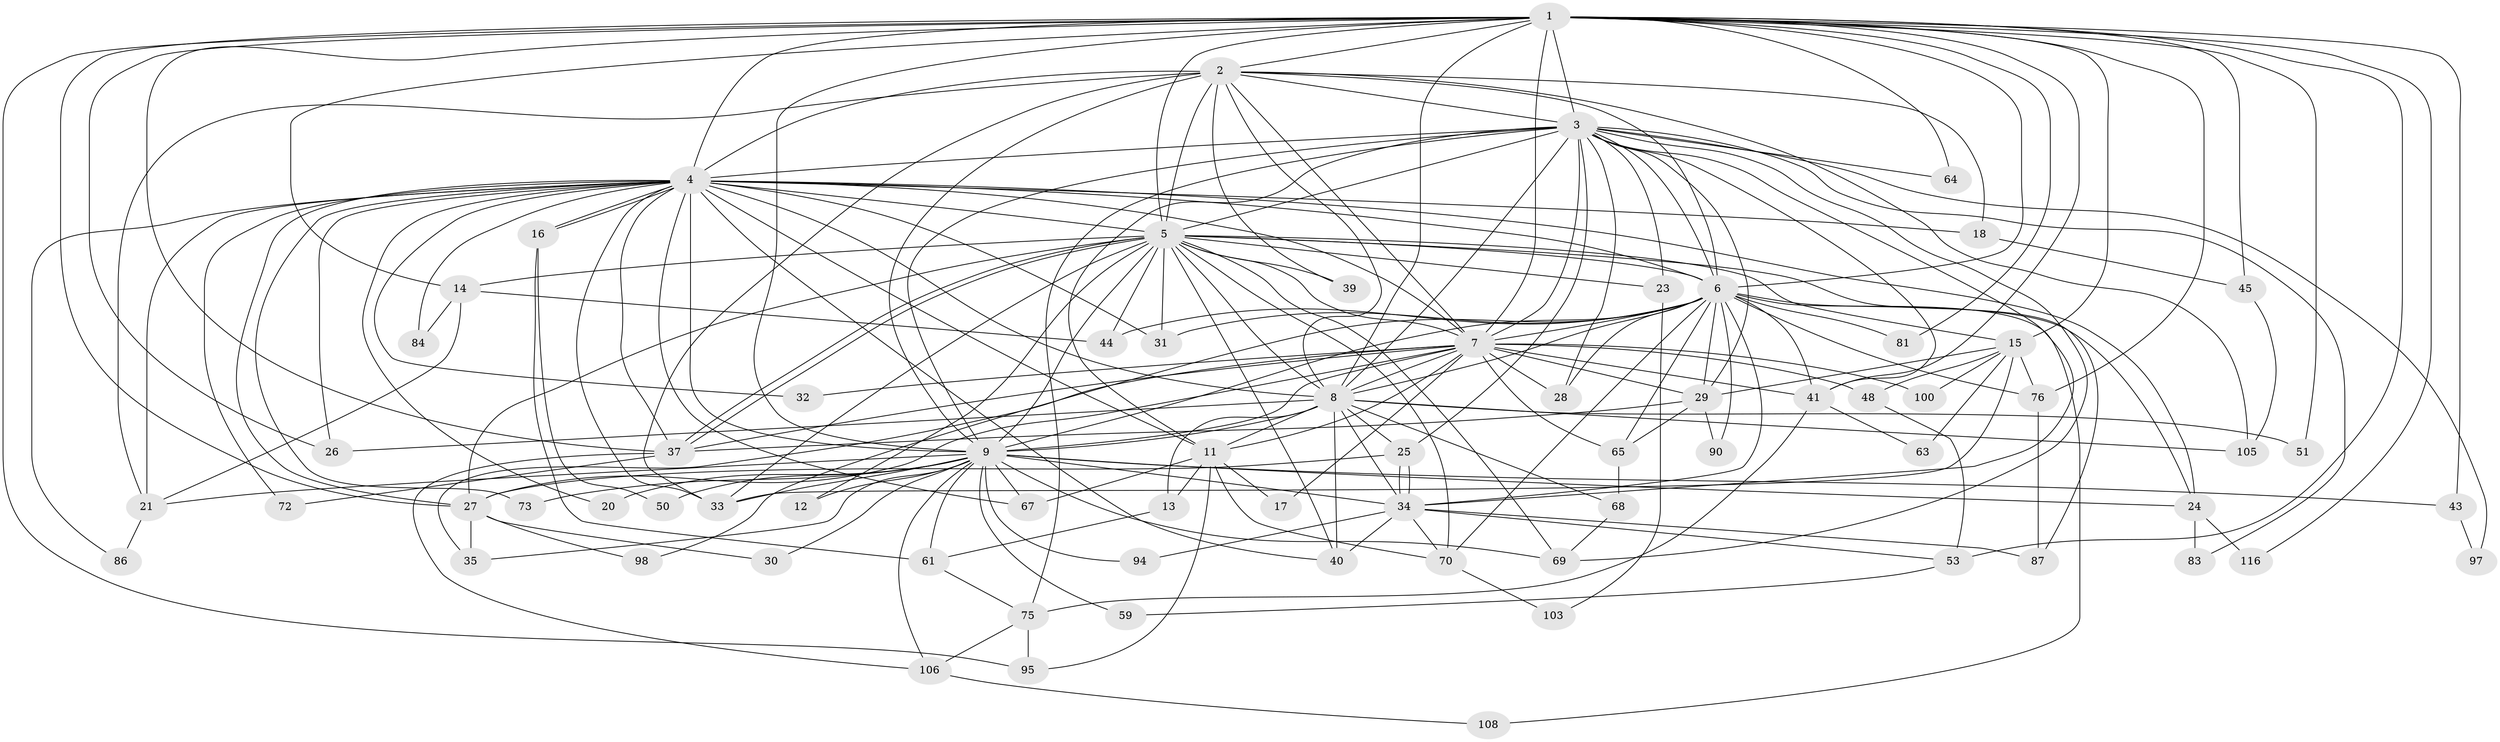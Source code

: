 // original degree distribution, {30: 0.006896551724137931, 14: 0.006896551724137931, 24: 0.013793103448275862, 33: 0.006896551724137931, 26: 0.006896551724137931, 23: 0.006896551724137931, 21: 0.013793103448275862, 25: 0.006896551724137931, 6: 0.027586206896551724, 2: 0.4827586206896552, 3: 0.25517241379310346, 5: 0.05517241379310345, 8: 0.006896551724137931, 4: 0.0896551724137931, 7: 0.013793103448275862}
// Generated by graph-tools (version 1.1) at 2025/13/03/09/25 04:13:45]
// undirected, 72 vertices, 206 edges
graph export_dot {
graph [start="1"]
  node [color=gray90,style=filled];
  1;
  2;
  3;
  4;
  5 [super="+55"];
  6 [super="+130+38"];
  7;
  8 [super="+92+36+91+74+19+54"];
  9 [super="+118+22+125+121+139+57+96+113+10"];
  11 [super="+49"];
  12;
  13;
  14;
  15;
  16;
  17;
  18;
  20;
  21 [super="+80+124"];
  23;
  24;
  25;
  26 [super="+99"];
  27 [super="+136+42"];
  28 [super="+78"];
  29 [super="+77+52"];
  30;
  31 [super="+132"];
  32;
  33 [super="+58"];
  34 [super="+120+46+47"];
  35 [super="+82"];
  37 [super="+128+89+101+62"];
  39;
  40 [super="+115"];
  41 [super="+111+60"];
  43 [super="+141"];
  44 [super="+145"];
  45;
  48;
  50;
  51;
  53;
  59;
  61 [super="+66"];
  63;
  64;
  65 [super="+102"];
  67;
  68;
  69 [super="+144+71"];
  70 [super="+140"];
  72;
  73;
  75 [super="+79"];
  76 [super="+93"];
  81;
  83;
  84;
  86;
  87;
  90;
  94 [super="+104"];
  95 [super="+114"];
  97;
  98;
  100;
  103;
  105 [super="+123"];
  106 [super="+107"];
  108;
  116 [super="+127"];
  1 -- 2;
  1 -- 3;
  1 -- 4;
  1 -- 5;
  1 -- 6 [weight=2];
  1 -- 7;
  1 -- 8 [weight=3];
  1 -- 9 [weight=3];
  1 -- 14;
  1 -- 15;
  1 -- 26;
  1 -- 27;
  1 -- 43 [weight=2];
  1 -- 45;
  1 -- 51;
  1 -- 53;
  1 -- 64;
  1 -- 76;
  1 -- 81;
  1 -- 116;
  1 -- 37;
  1 -- 95;
  1 -- 41 [weight=2];
  2 -- 3;
  2 -- 4;
  2 -- 5;
  2 -- 6;
  2 -- 7;
  2 -- 8;
  2 -- 9 [weight=2];
  2 -- 18;
  2 -- 21;
  2 -- 39;
  2 -- 105;
  2 -- 33;
  3 -- 4;
  3 -- 5;
  3 -- 6;
  3 -- 7;
  3 -- 8;
  3 -- 9 [weight=5];
  3 -- 11;
  3 -- 23;
  3 -- 25;
  3 -- 29;
  3 -- 41;
  3 -- 64;
  3 -- 83;
  3 -- 97;
  3 -- 28;
  3 -- 34;
  3 -- 69;
  3 -- 75;
  4 -- 5 [weight=2];
  4 -- 6;
  4 -- 7;
  4 -- 8 [weight=2];
  4 -- 9 [weight=4];
  4 -- 11;
  4 -- 16;
  4 -- 16;
  4 -- 18;
  4 -- 20;
  4 -- 24;
  4 -- 26;
  4 -- 31;
  4 -- 32;
  4 -- 67;
  4 -- 72;
  4 -- 73;
  4 -- 84;
  4 -- 86;
  4 -- 27;
  4 -- 40;
  4 -- 21 [weight=2];
  4 -- 37;
  4 -- 33;
  5 -- 6 [weight=2];
  5 -- 7;
  5 -- 8;
  5 -- 9 [weight=2];
  5 -- 12;
  5 -- 14;
  5 -- 15;
  5 -- 23;
  5 -- 33;
  5 -- 37;
  5 -- 37;
  5 -- 39;
  5 -- 40;
  5 -- 44;
  5 -- 70;
  5 -- 87;
  5 -- 27;
  5 -- 31;
  5 -- 69;
  6 -- 7;
  6 -- 8;
  6 -- 9 [weight=4];
  6 -- 24;
  6 -- 28;
  6 -- 31;
  6 -- 44;
  6 -- 76 [weight=2];
  6 -- 90;
  6 -- 98;
  6 -- 108;
  6 -- 29;
  6 -- 65;
  6 -- 34 [weight=2];
  6 -- 81;
  6 -- 70;
  6 -- 41;
  7 -- 8;
  7 -- 9 [weight=2];
  7 -- 17;
  7 -- 27;
  7 -- 28;
  7 -- 32;
  7 -- 35;
  7 -- 41;
  7 -- 48;
  7 -- 65;
  7 -- 100;
  7 -- 37;
  7 -- 11;
  7 -- 29;
  8 -- 9 [weight=4];
  8 -- 13;
  8 -- 25;
  8 -- 40;
  8 -- 51;
  8 -- 68;
  8 -- 11;
  8 -- 26;
  8 -- 105;
  8 -- 34;
  9 -- 30;
  9 -- 43;
  9 -- 50 [weight=2];
  9 -- 69;
  9 -- 24;
  9 -- 35;
  9 -- 94 [weight=2];
  9 -- 67;
  9 -- 106;
  9 -- 73;
  9 -- 12;
  9 -- 20;
  9 -- 21;
  9 -- 59;
  9 -- 61;
  9 -- 34 [weight=2];
  9 -- 33;
  11 -- 13;
  11 -- 17;
  11 -- 67;
  11 -- 70;
  11 -- 95;
  13 -- 61;
  14 -- 84;
  14 -- 44;
  14 -- 21;
  15 -- 29;
  15 -- 33;
  15 -- 48;
  15 -- 63;
  15 -- 100;
  15 -- 76;
  16 -- 50;
  16 -- 61;
  18 -- 45;
  21 -- 86;
  23 -- 103;
  24 -- 83;
  24 -- 116 [weight=2];
  25 -- 34;
  25 -- 34;
  25 -- 27;
  27 -- 30;
  27 -- 35 [weight=2];
  27 -- 98;
  29 -- 65;
  29 -- 90;
  29 -- 37;
  34 -- 70;
  34 -- 53;
  34 -- 87;
  34 -- 40;
  34 -- 94;
  37 -- 106;
  37 -- 72;
  41 -- 63;
  41 -- 75;
  43 -- 97;
  45 -- 105;
  48 -- 53;
  53 -- 59;
  61 -- 75;
  65 -- 68;
  68 -- 69;
  70 -- 103;
  75 -- 95;
  75 -- 106;
  76 -- 87;
  106 -- 108;
}
